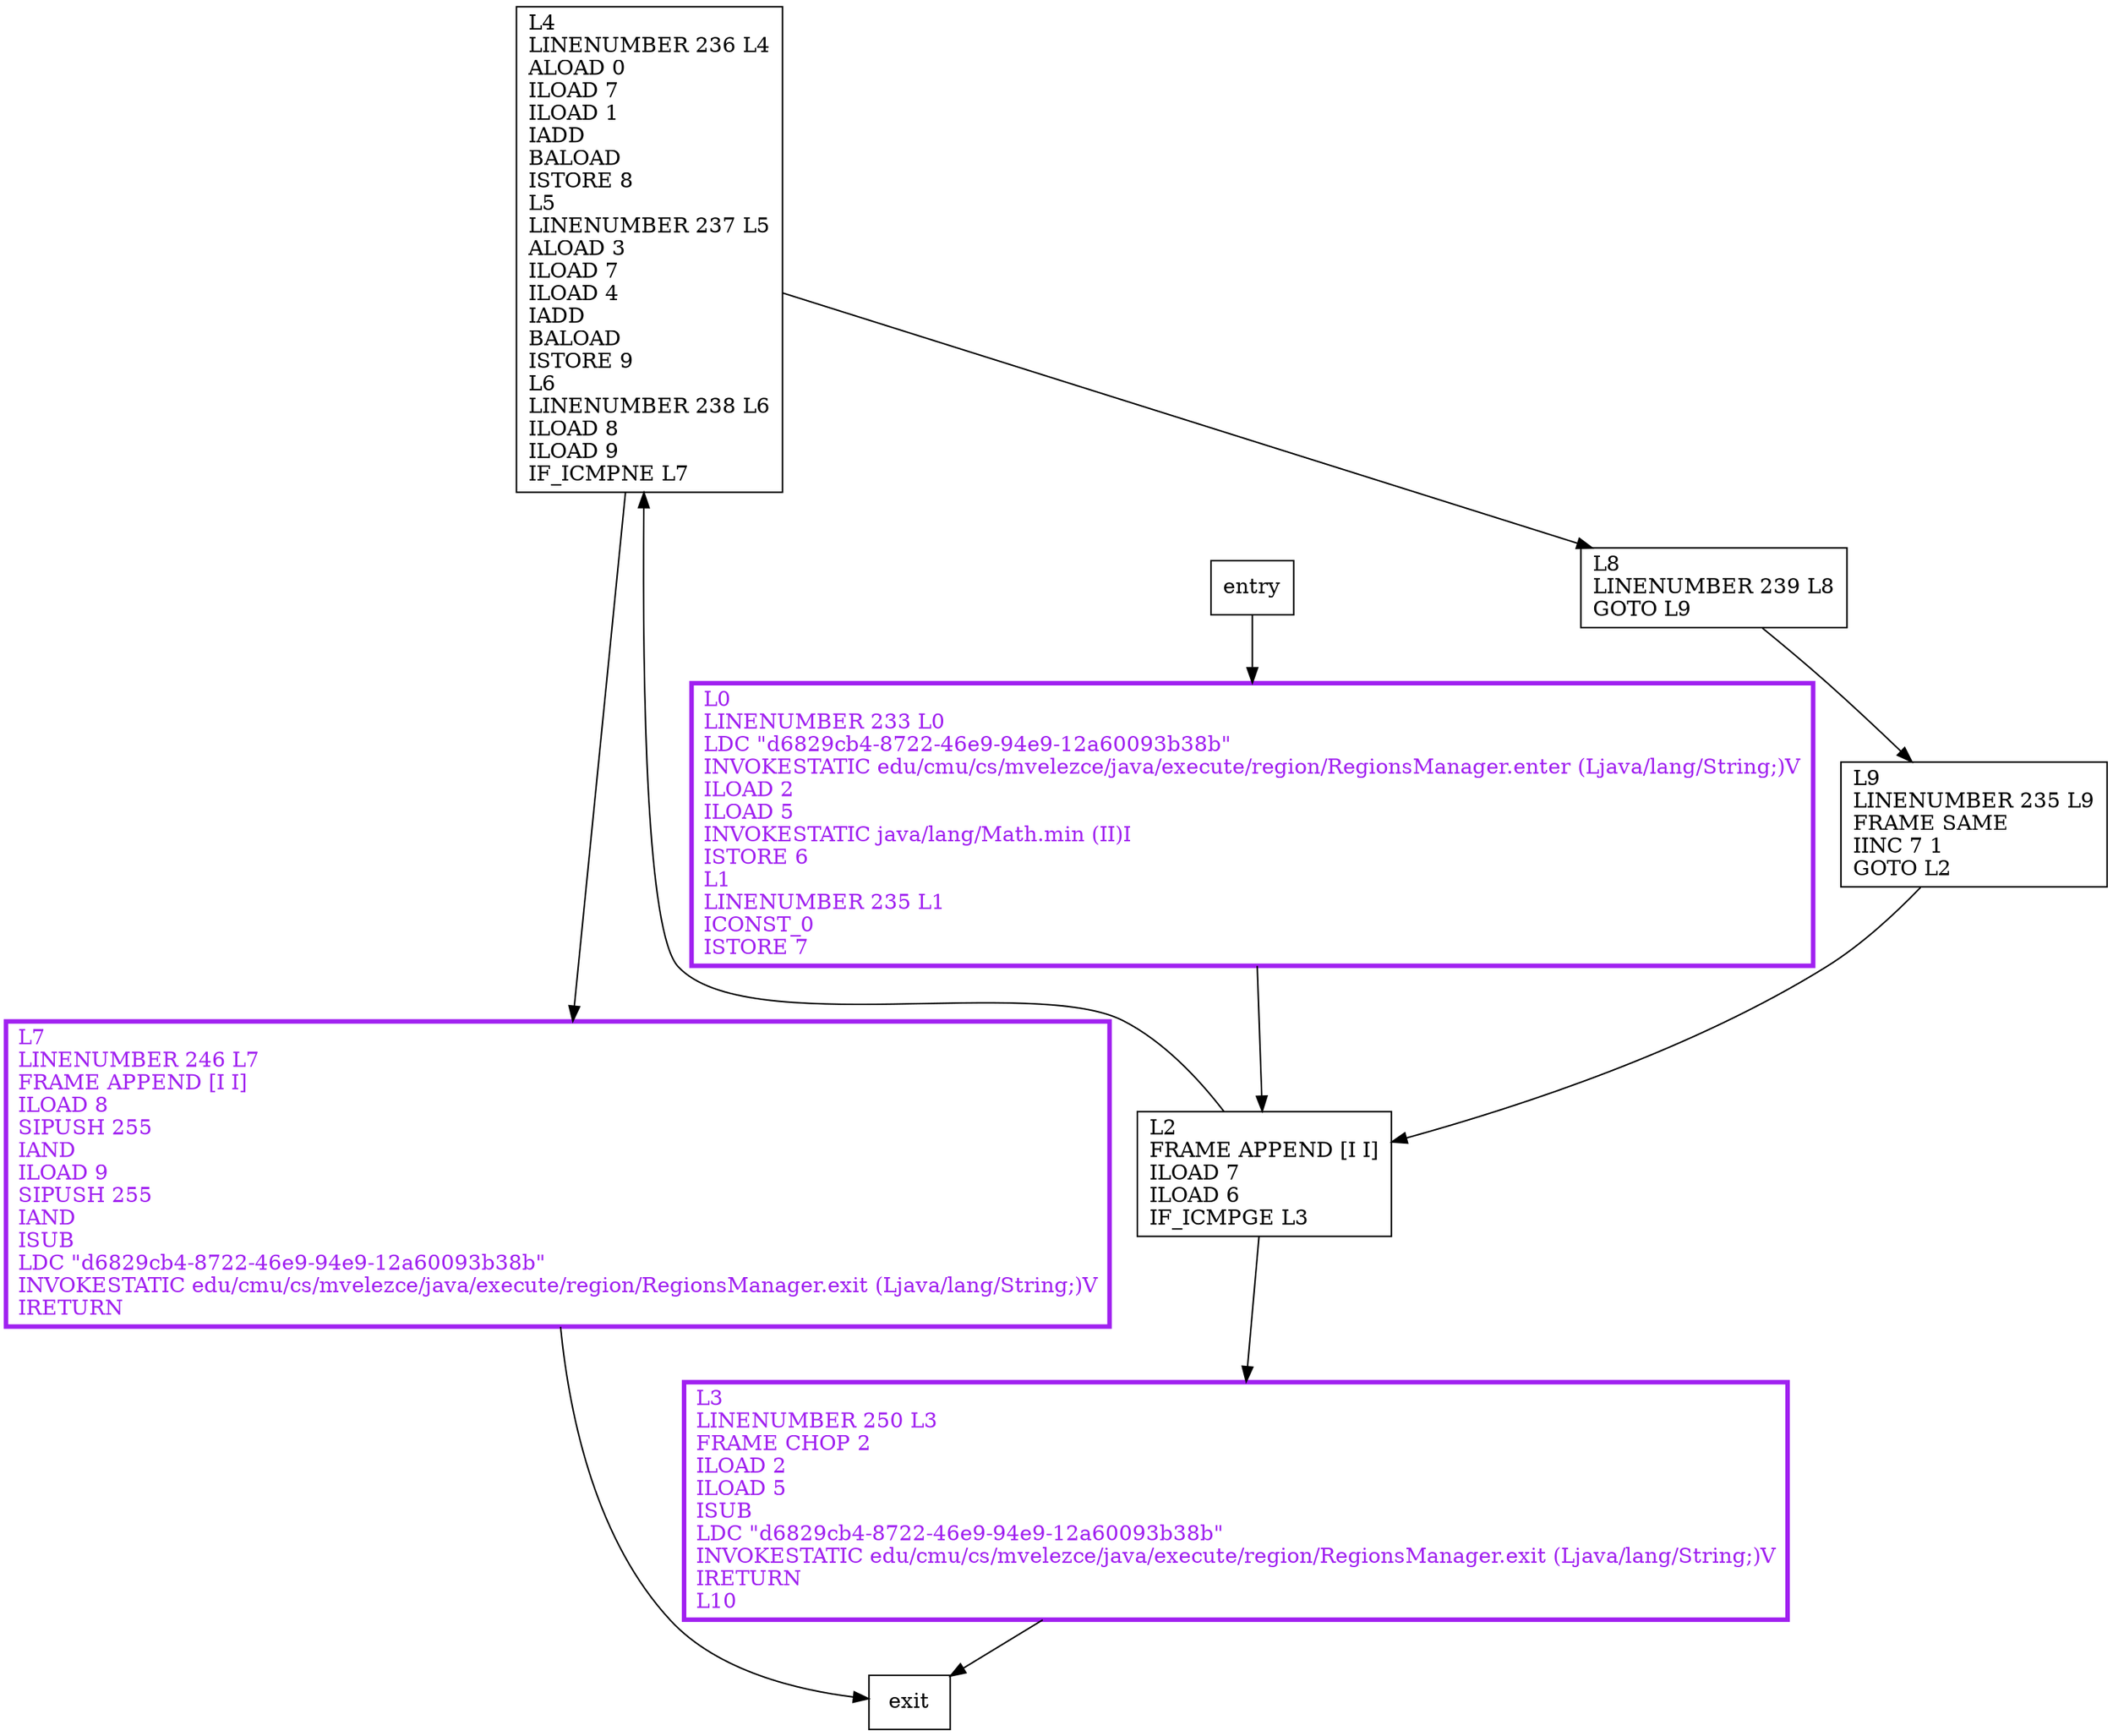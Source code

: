 digraph compareUnsignedBytes {
node [shape=record];
2048844174 [label="L3\lLINENUMBER 250 L3\lFRAME CHOP 2\lILOAD 2\lILOAD 5\lISUB\lLDC \"d6829cb4-8722-46e9-94e9-12a60093b38b\"\lINVOKESTATIC edu/cmu/cs/mvelezce/java/execute/region/RegionsManager.exit (Ljava/lang/String;)V\lIRETURN\lL10\l"];
1068619202 [label="L2\lFRAME APPEND [I I]\lILOAD 7\lILOAD 6\lIF_ICMPGE L3\l"];
1232956867 [label="L8\lLINENUMBER 239 L8\lGOTO L9\l"];
416286792 [label="L9\lLINENUMBER 235 L9\lFRAME SAME\lIINC 7 1\lGOTO L2\l"];
1116617693 [label="L0\lLINENUMBER 233 L0\lLDC \"d6829cb4-8722-46e9-94e9-12a60093b38b\"\lINVOKESTATIC edu/cmu/cs/mvelezce/java/execute/region/RegionsManager.enter (Ljava/lang/String;)V\lILOAD 2\lILOAD 5\lINVOKESTATIC java/lang/Math.min (II)I\lISTORE 6\lL1\lLINENUMBER 235 L1\lICONST_0\lISTORE 7\l"];
1190445811 [label="L4\lLINENUMBER 236 L4\lALOAD 0\lILOAD 7\lILOAD 1\lIADD\lBALOAD\lISTORE 8\lL5\lLINENUMBER 237 L5\lALOAD 3\lILOAD 7\lILOAD 4\lIADD\lBALOAD\lISTORE 9\lL6\lLINENUMBER 238 L6\lILOAD 8\lILOAD 9\lIF_ICMPNE L7\l"];
2018754283 [label="L7\lLINENUMBER 246 L7\lFRAME APPEND [I I]\lILOAD 8\lSIPUSH 255\lIAND\lILOAD 9\lSIPUSH 255\lIAND\lISUB\lLDC \"d6829cb4-8722-46e9-94e9-12a60093b38b\"\lINVOKESTATIC edu/cmu/cs/mvelezce/java/execute/region/RegionsManager.exit (Ljava/lang/String;)V\lIRETURN\l"];
entry;
exit;
entry -> 1116617693
2048844174 -> exit
1068619202 -> 2048844174
1068619202 -> 1190445811
1232956867 -> 416286792
416286792 -> 1068619202
1116617693 -> 1068619202
1190445811 -> 1232956867
1190445811 -> 2018754283
2018754283 -> exit
2048844174[fontcolor="purple", penwidth=3, color="purple"];
1116617693[fontcolor="purple", penwidth=3, color="purple"];
2018754283[fontcolor="purple", penwidth=3, color="purple"];
}
